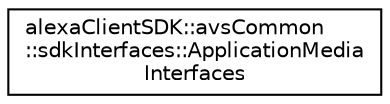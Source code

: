 digraph "Graphical Class Hierarchy"
{
 // LATEX_PDF_SIZE
  edge [fontname="Helvetica",fontsize="10",labelfontname="Helvetica",labelfontsize="10"];
  node [fontname="Helvetica",fontsize="10",shape=record];
  rankdir="LR";
  Node0 [label="alexaClientSDK::avsCommon\l::sdkInterfaces::ApplicationMedia\lInterfaces",height=0.2,width=0.4,color="black", fillcolor="white", style="filled",URL="$structalexa_client_s_d_k_1_1avs_common_1_1sdk_interfaces_1_1_application_media_interfaces.html",tooltip=" "];
}

